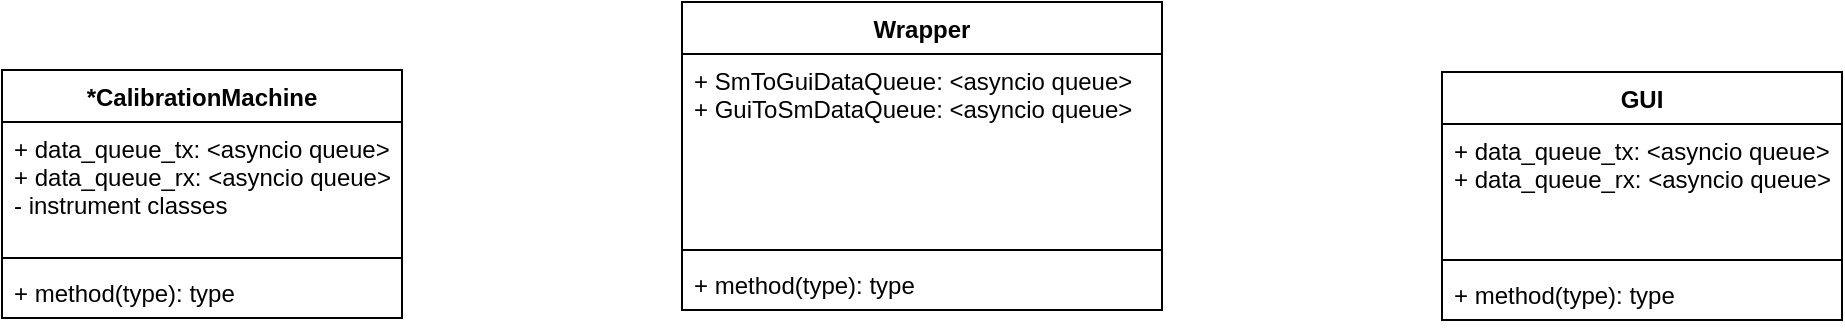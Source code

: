 <mxfile version="14.6.13" type="device"><diagram id="H22Z-sxDuA_FmSuIX6Tr" name="Page-1"><mxGraphModel dx="1226" dy="746" grid="1" gridSize="10" guides="1" tooltips="1" connect="1" arrows="1" fold="1" page="1" pageScale="1" pageWidth="1920" pageHeight="1200" math="0" shadow="0"><root><mxCell id="0"/><mxCell id="1" parent="0"/><mxCell id="DNbqRT2P5MvxEqAnkRWe-1" value="Wrapper" style="swimlane;fontStyle=1;align=center;verticalAlign=top;childLayout=stackLayout;horizontal=1;startSize=26;horizontalStack=0;resizeParent=1;resizeParentMax=0;resizeLast=0;collapsible=1;marginBottom=0;" vertex="1" parent="1"><mxGeometry x="740" y="376" width="240" height="154" as="geometry"/></mxCell><mxCell id="DNbqRT2P5MvxEqAnkRWe-2" value="+ SmToGuiDataQueue: &lt;asyncio queue&gt;&#10;+ GuiToSmDataQueue: &lt;asyncio queue&gt;" style="text;strokeColor=none;fillColor=none;align=left;verticalAlign=top;spacingLeft=4;spacingRight=4;overflow=hidden;rotatable=0;points=[[0,0.5],[1,0.5]];portConstraint=eastwest;" vertex="1" parent="DNbqRT2P5MvxEqAnkRWe-1"><mxGeometry y="26" width="240" height="94" as="geometry"/></mxCell><mxCell id="DNbqRT2P5MvxEqAnkRWe-3" value="" style="line;strokeWidth=1;fillColor=none;align=left;verticalAlign=middle;spacingTop=-1;spacingLeft=3;spacingRight=3;rotatable=0;labelPosition=right;points=[];portConstraint=eastwest;" vertex="1" parent="DNbqRT2P5MvxEqAnkRWe-1"><mxGeometry y="120" width="240" height="8" as="geometry"/></mxCell><mxCell id="DNbqRT2P5MvxEqAnkRWe-4" value="+ method(type): type" style="text;strokeColor=none;fillColor=none;align=left;verticalAlign=top;spacingLeft=4;spacingRight=4;overflow=hidden;rotatable=0;points=[[0,0.5],[1,0.5]];portConstraint=eastwest;" vertex="1" parent="DNbqRT2P5MvxEqAnkRWe-1"><mxGeometry y="128" width="240" height="26" as="geometry"/></mxCell><mxCell id="DNbqRT2P5MvxEqAnkRWe-5" value="GUI" style="swimlane;fontStyle=1;align=center;verticalAlign=top;childLayout=stackLayout;horizontal=1;startSize=26;horizontalStack=0;resizeParent=1;resizeParentMax=0;resizeLast=0;collapsible=1;marginBottom=0;" vertex="1" parent="1"><mxGeometry x="1120" y="411" width="200" height="124" as="geometry"/></mxCell><mxCell id="DNbqRT2P5MvxEqAnkRWe-6" value="+ data_queue_tx: &lt;asyncio queue&gt;&#10;+ data_queue_rx: &lt;asyncio queue&gt;" style="text;strokeColor=none;fillColor=none;align=left;verticalAlign=top;spacingLeft=4;spacingRight=4;overflow=hidden;rotatable=0;points=[[0,0.5],[1,0.5]];portConstraint=eastwest;" vertex="1" parent="DNbqRT2P5MvxEqAnkRWe-5"><mxGeometry y="26" width="200" height="64" as="geometry"/></mxCell><mxCell id="DNbqRT2P5MvxEqAnkRWe-7" value="" style="line;strokeWidth=1;fillColor=none;align=left;verticalAlign=middle;spacingTop=-1;spacingLeft=3;spacingRight=3;rotatable=0;labelPosition=right;points=[];portConstraint=eastwest;" vertex="1" parent="DNbqRT2P5MvxEqAnkRWe-5"><mxGeometry y="90" width="200" height="8" as="geometry"/></mxCell><mxCell id="DNbqRT2P5MvxEqAnkRWe-8" value="+ method(type): type" style="text;strokeColor=none;fillColor=none;align=left;verticalAlign=top;spacingLeft=4;spacingRight=4;overflow=hidden;rotatable=0;points=[[0,0.5],[1,0.5]];portConstraint=eastwest;" vertex="1" parent="DNbqRT2P5MvxEqAnkRWe-5"><mxGeometry y="98" width="200" height="26" as="geometry"/></mxCell><mxCell id="DNbqRT2P5MvxEqAnkRWe-9" value="*CalibrationMachine" style="swimlane;fontStyle=1;align=center;verticalAlign=top;childLayout=stackLayout;horizontal=1;startSize=26;horizontalStack=0;resizeParent=1;resizeParentMax=0;resizeLast=0;collapsible=1;marginBottom=0;" vertex="1" parent="1"><mxGeometry x="400" y="410" width="200" height="124" as="geometry"/></mxCell><mxCell id="DNbqRT2P5MvxEqAnkRWe-10" value="+ data_queue_tx: &lt;asyncio queue&gt;&#10;+ data_queue_rx: &lt;asyncio queue&gt;&#10;- instrument classes" style="text;strokeColor=none;fillColor=none;align=left;verticalAlign=top;spacingLeft=4;spacingRight=4;overflow=hidden;rotatable=0;points=[[0,0.5],[1,0.5]];portConstraint=eastwest;" vertex="1" parent="DNbqRT2P5MvxEqAnkRWe-9"><mxGeometry y="26" width="200" height="64" as="geometry"/></mxCell><mxCell id="DNbqRT2P5MvxEqAnkRWe-11" value="" style="line;strokeWidth=1;fillColor=none;align=left;verticalAlign=middle;spacingTop=-1;spacingLeft=3;spacingRight=3;rotatable=0;labelPosition=right;points=[];portConstraint=eastwest;" vertex="1" parent="DNbqRT2P5MvxEqAnkRWe-9"><mxGeometry y="90" width="200" height="8" as="geometry"/></mxCell><mxCell id="DNbqRT2P5MvxEqAnkRWe-12" value="+ method(type): type" style="text;strokeColor=none;fillColor=none;align=left;verticalAlign=top;spacingLeft=4;spacingRight=4;overflow=hidden;rotatable=0;points=[[0,0.5],[1,0.5]];portConstraint=eastwest;" vertex="1" parent="DNbqRT2P5MvxEqAnkRWe-9"><mxGeometry y="98" width="200" height="26" as="geometry"/></mxCell></root></mxGraphModel></diagram></mxfile>